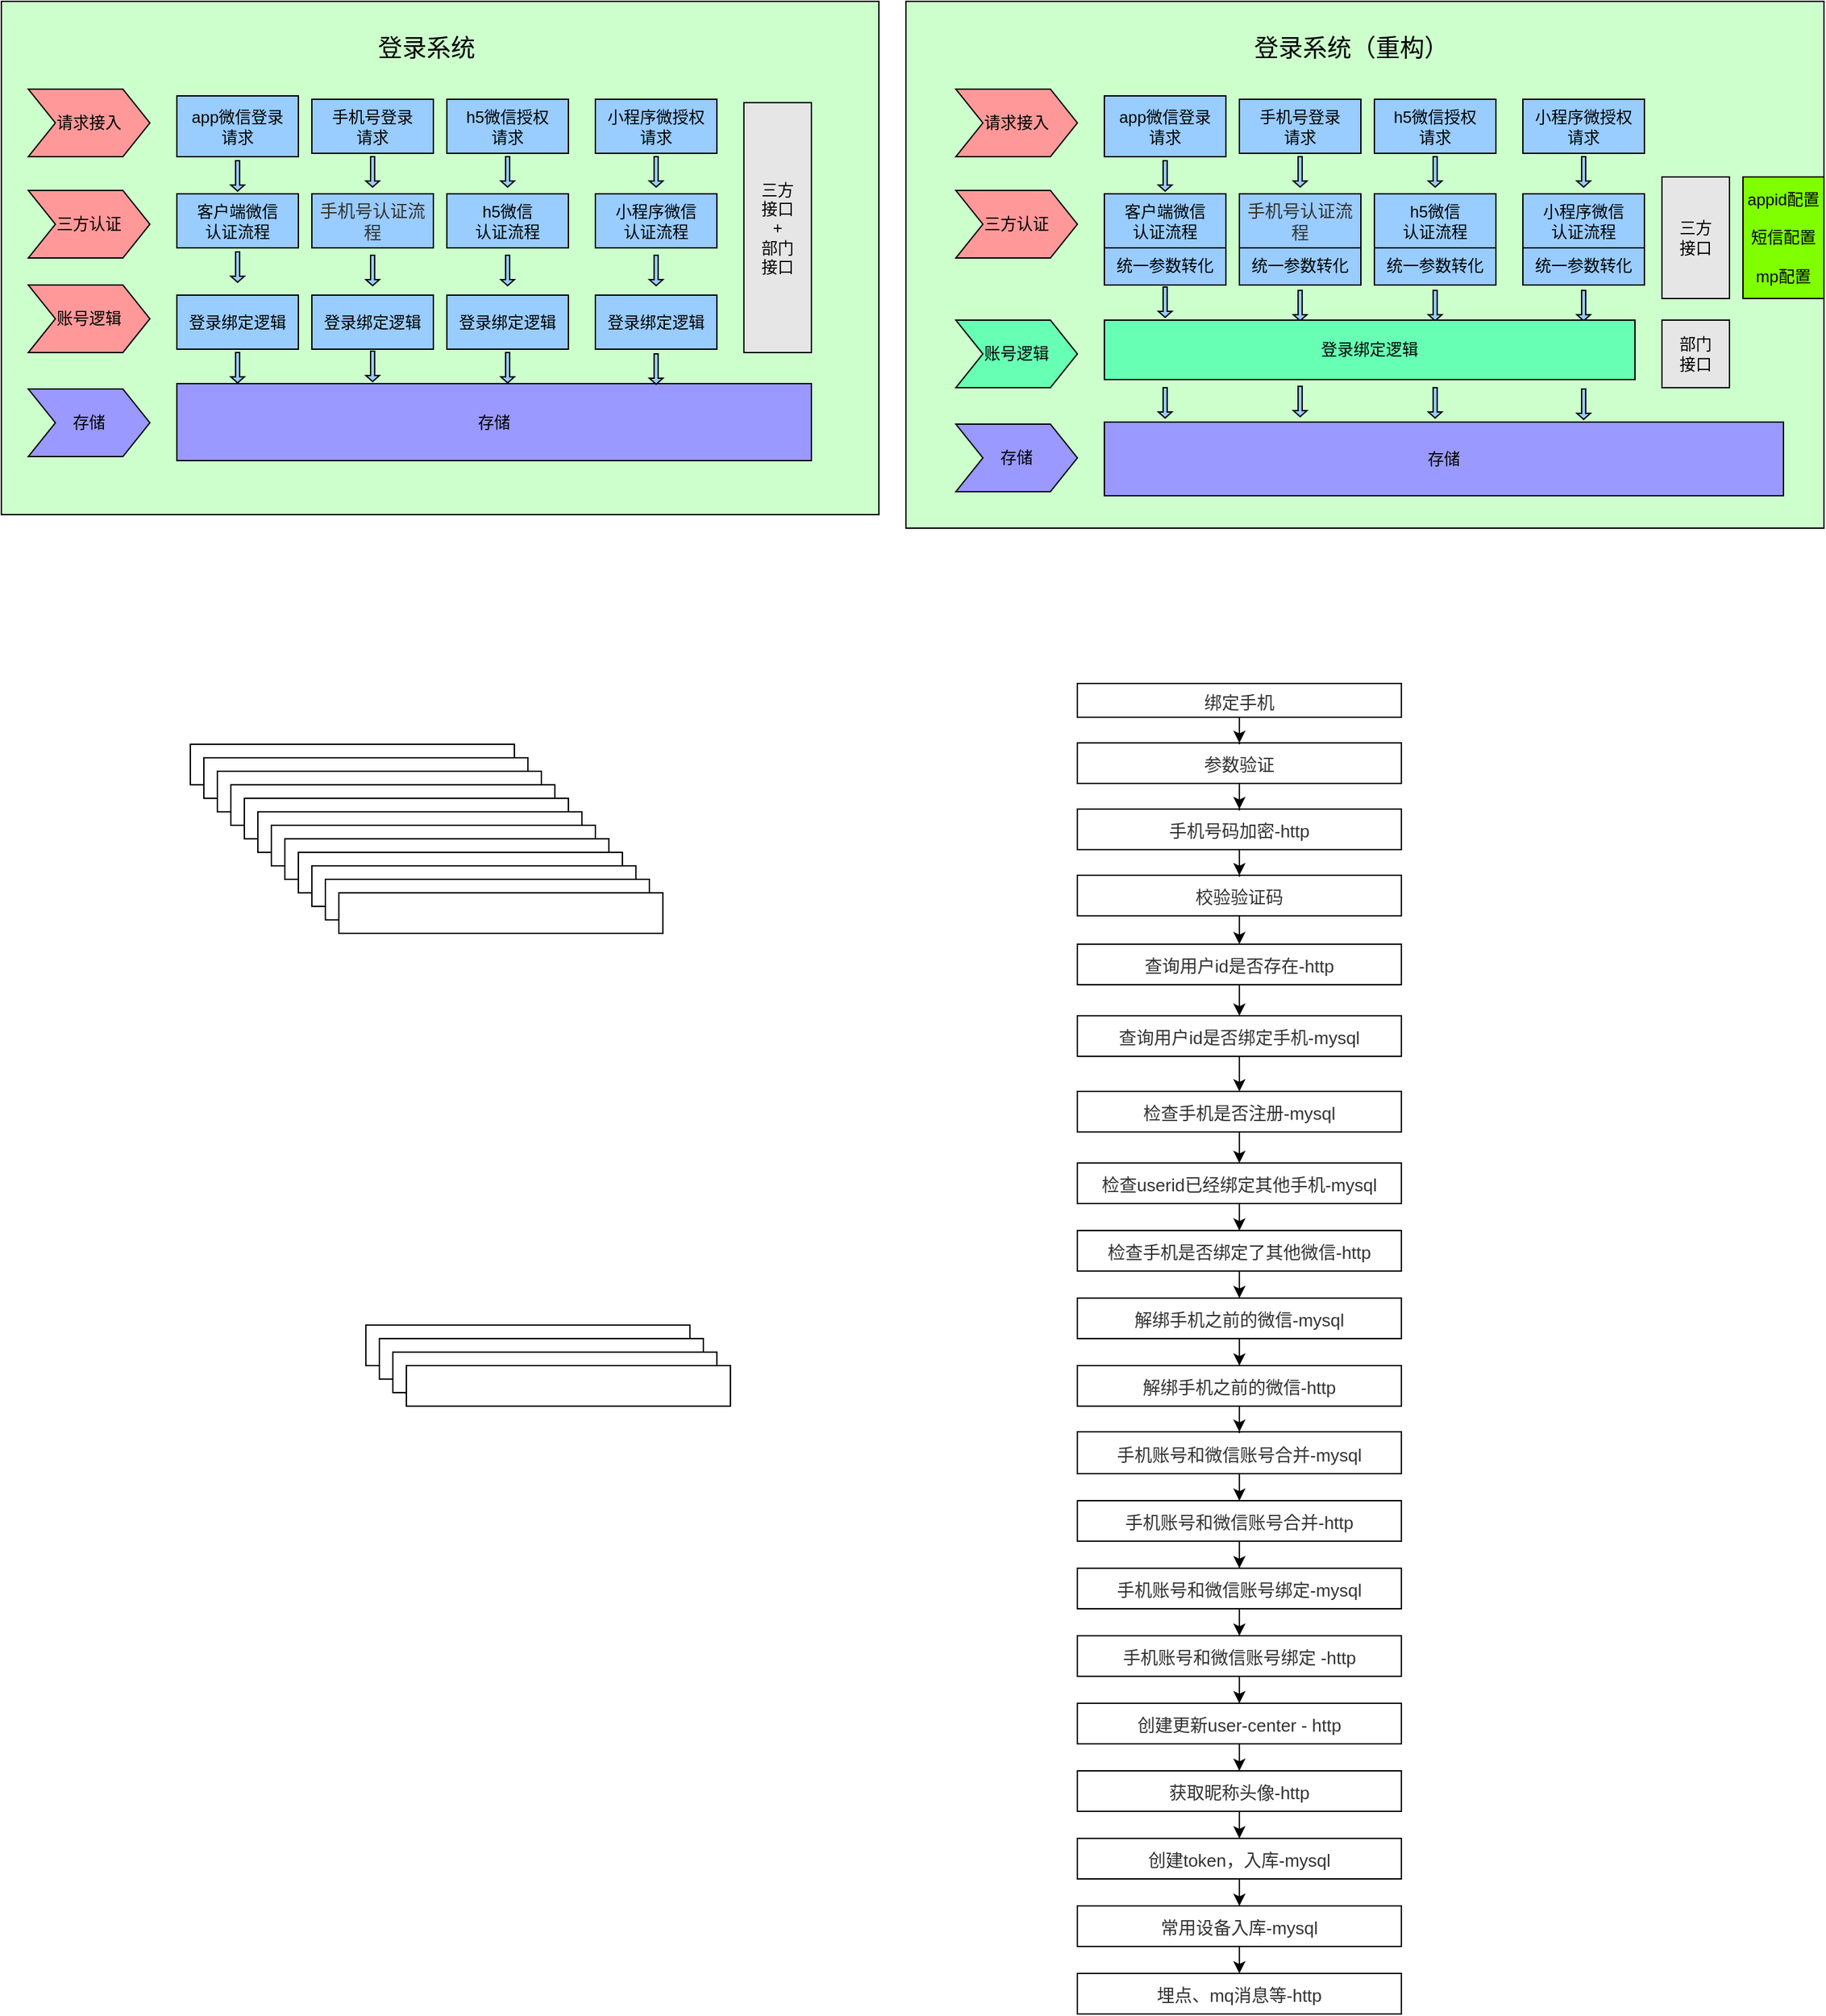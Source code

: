 <mxfile version="15.7.3" type="github">
  <diagram id="kJFJ0D_12UuaY3lmtUbJ" name="第 1 页">
    <mxGraphModel dx="1207" dy="605" grid="1" gridSize="10" guides="1" tooltips="1" connect="1" arrows="1" fold="1" page="1" pageScale="1" pageWidth="827" pageHeight="1169" math="0" shadow="0">
      <root>
        <mxCell id="0" />
        <mxCell id="1" parent="0" />
        <mxCell id="mRexfQhfjzAPBLykWlBQ-13" value="" style="whiteSpace=wrap;html=1;fillColor=#CCFFFF;" vertex="1" parent="1">
          <mxGeometry x="310" y="140" width="90" height="200" as="geometry" />
        </mxCell>
        <mxCell id="mRexfQhfjzAPBLykWlBQ-3" value="" style="rounded=0;whiteSpace=wrap;html=1;fillColor=#CCFFCC;" vertex="1" parent="1">
          <mxGeometry x="180" y="80" width="650" height="380" as="geometry" />
        </mxCell>
        <mxCell id="mRexfQhfjzAPBLykWlBQ-4" value="请求接入" style="shape=step;perimeter=stepPerimeter;whiteSpace=wrap;html=1;fixedSize=1;fillColor=#FF9999;" vertex="1" parent="1">
          <mxGeometry x="200" y="145" width="90" height="50" as="geometry" />
        </mxCell>
        <mxCell id="mRexfQhfjzAPBLykWlBQ-5" value="三方认证" style="shape=step;perimeter=stepPerimeter;whiteSpace=wrap;html=1;fixedSize=1;fillColor=#FF9999;" vertex="1" parent="1">
          <mxGeometry x="200" y="220" width="90" height="50" as="geometry" />
        </mxCell>
        <mxCell id="mRexfQhfjzAPBLykWlBQ-6" value="账号逻辑" style="shape=step;perimeter=stepPerimeter;whiteSpace=wrap;html=1;fixedSize=1;fillColor=#FF9999;" vertex="1" parent="1">
          <mxGeometry x="200" y="290" width="90" height="50" as="geometry" />
        </mxCell>
        <mxCell id="mRexfQhfjzAPBLykWlBQ-7" value="存储" style="shape=step;perimeter=stepPerimeter;whiteSpace=wrap;html=1;fixedSize=1;fillColor=#9999FF;" vertex="1" parent="1">
          <mxGeometry x="200" y="367" width="90" height="50" as="geometry" />
        </mxCell>
        <mxCell id="mRexfQhfjzAPBLykWlBQ-9" value="app微信登录&lt;br&gt;请求" style="whiteSpace=wrap;html=1;fillColor=#99CCFF;" vertex="1" parent="1">
          <mxGeometry x="310" y="150" width="90" height="45" as="geometry" />
        </mxCell>
        <mxCell id="mRexfQhfjzAPBLykWlBQ-10" value="&lt;div class=&quot;mind-clipboard&quot;&gt;手机号登录&lt;div&gt;请求&lt;/div&gt;&lt;/div&gt;" style="whiteSpace=wrap;html=1;fillColor=#99CCFF;" vertex="1" parent="1">
          <mxGeometry x="410" y="152.5" width="90" height="40" as="geometry" />
        </mxCell>
        <mxCell id="mRexfQhfjzAPBLykWlBQ-11" value="&lt;div class=&quot;mind-clipboard&quot;&gt;h5微信&lt;span style=&quot;font-size: inherit&quot;&gt;授权&lt;/span&gt;&lt;div&gt;请求&lt;/div&gt;&lt;/div&gt;" style="whiteSpace=wrap;html=1;fillColor=#99CCFF;" vertex="1" parent="1">
          <mxGeometry x="510" y="152.5" width="90" height="40" as="geometry" />
        </mxCell>
        <mxCell id="mRexfQhfjzAPBLykWlBQ-12" value="&lt;div class=&quot;mind-clipboard&quot;&gt;小程序微&lt;span style=&quot;font-size: inherit&quot;&gt;授权&lt;/span&gt;&lt;div&gt;请求&lt;/div&gt;&lt;/div&gt;" style="whiteSpace=wrap;html=1;fillColor=#99CCFF;" vertex="1" parent="1">
          <mxGeometry x="620" y="152.5" width="90" height="40" as="geometry" />
        </mxCell>
        <mxCell id="mRexfQhfjzAPBLykWlBQ-14" value="&lt;div class=&quot;mind-clipboard&quot;&gt;&lt;div&gt;客户端&lt;span&gt;微信&lt;/span&gt;&lt;/div&gt;&lt;div&gt;认证流程&lt;/div&gt;&lt;/div&gt;" style="whiteSpace=wrap;html=1;fillColor=#99CCFF;" vertex="1" parent="1">
          <mxGeometry x="310" y="222.5" width="90" height="40" as="geometry" />
        </mxCell>
        <mxCell id="mRexfQhfjzAPBLykWlBQ-15" value="&lt;div class=&quot;mind-clipboard&quot;&gt;&lt;span style=&quot;color: rgb(50 , 50 , 50) ; font-size: 13px ; background-color: rgba(255 , 255 , 255 , 0.008)&quot;&gt;手机号认证流程&lt;/span&gt;&lt;br&gt;&lt;/div&gt;" style="whiteSpace=wrap;html=1;fillColor=#99CCFF;" vertex="1" parent="1">
          <mxGeometry x="410" y="222.5" width="90" height="40" as="geometry" />
        </mxCell>
        <mxCell id="mRexfQhfjzAPBLykWlBQ-16" value="&lt;div class=&quot;mind-clipboard&quot;&gt;&lt;div class=&quot;mind-clipboard&quot;&gt;&lt;div&gt;h5微信&lt;/div&gt;&lt;div&gt;认证流程&lt;/div&gt;&lt;/div&gt;&lt;/div&gt;" style="whiteSpace=wrap;html=1;fillColor=#99CCFF;" vertex="1" parent="1">
          <mxGeometry x="510" y="222.5" width="90" height="40" as="geometry" />
        </mxCell>
        <mxCell id="mRexfQhfjzAPBLykWlBQ-17" value="&lt;div class=&quot;mind-clipboard&quot;&gt;&lt;div class=&quot;mind-clipboard&quot;&gt;&lt;div&gt;小程序&lt;span&gt;微信&lt;/span&gt;&lt;/div&gt;&lt;div&gt;认证流程&lt;/div&gt;&lt;/div&gt;&lt;/div&gt;" style="whiteSpace=wrap;html=1;fillColor=#99CCFF;" vertex="1" parent="1">
          <mxGeometry x="620" y="222.5" width="90" height="40" as="geometry" />
        </mxCell>
        <mxCell id="mRexfQhfjzAPBLykWlBQ-19" value="登录绑定逻辑" style="whiteSpace=wrap;html=1;fillColor=#99CCFF;" vertex="1" parent="1">
          <mxGeometry x="310" y="297.5" width="90" height="40" as="geometry" />
        </mxCell>
        <mxCell id="mRexfQhfjzAPBLykWlBQ-20" value="&lt;div class=&quot;mind-clipboard&quot;&gt;登录绑定逻辑&lt;br&gt;&lt;/div&gt;" style="whiteSpace=wrap;html=1;fillColor=#99CCFF;" vertex="1" parent="1">
          <mxGeometry x="410" y="297.5" width="90" height="40" as="geometry" />
        </mxCell>
        <mxCell id="mRexfQhfjzAPBLykWlBQ-21" value="&lt;div class=&quot;mind-clipboard&quot;&gt;&lt;div&gt;登录绑定逻辑&lt;br&gt;&lt;/div&gt;&lt;/div&gt;" style="whiteSpace=wrap;html=1;fillColor=#99CCFF;" vertex="1" parent="1">
          <mxGeometry x="510" y="297.5" width="90" height="40" as="geometry" />
        </mxCell>
        <mxCell id="mRexfQhfjzAPBLykWlBQ-22" value="登录绑定逻辑" style="whiteSpace=wrap;html=1;fillColor=#99CCFF;" vertex="1" parent="1">
          <mxGeometry x="620" y="297.5" width="90" height="40" as="geometry" />
        </mxCell>
        <mxCell id="mRexfQhfjzAPBLykWlBQ-24" value="存储" style="whiteSpace=wrap;html=1;fillColor=#9999FF;" vertex="1" parent="1">
          <mxGeometry x="310" y="363" width="470" height="57" as="geometry" />
        </mxCell>
        <mxCell id="mRexfQhfjzAPBLykWlBQ-54" value="" style="shape=singleArrow;direction=south;whiteSpace=wrap;html=1;fillColor=#99CCFF;" vertex="1" parent="1">
          <mxGeometry x="350" y="198" width="10" height="22.5" as="geometry" />
        </mxCell>
        <mxCell id="mRexfQhfjzAPBLykWlBQ-56" value="" style="shape=singleArrow;direction=south;whiteSpace=wrap;html=1;fillColor=#99CCFF;" vertex="1" parent="1">
          <mxGeometry x="350" y="265.5" width="10" height="22.5" as="geometry" />
        </mxCell>
        <mxCell id="mRexfQhfjzAPBLykWlBQ-57" value="" style="shape=singleArrow;direction=south;whiteSpace=wrap;html=1;fillColor=#99CCFF;" vertex="1" parent="1">
          <mxGeometry x="350" y="340" width="10" height="22.5" as="geometry" />
        </mxCell>
        <mxCell id="mRexfQhfjzAPBLykWlBQ-58" value="" style="shape=singleArrow;direction=south;whiteSpace=wrap;html=1;fillColor=#99CCFF;" vertex="1" parent="1">
          <mxGeometry x="450" y="195" width="10" height="22.5" as="geometry" />
        </mxCell>
        <mxCell id="mRexfQhfjzAPBLykWlBQ-59" value="" style="shape=singleArrow;direction=south;whiteSpace=wrap;html=1;fillColor=#99CCFF;" vertex="1" parent="1">
          <mxGeometry x="550" y="195" width="10" height="22.5" as="geometry" />
        </mxCell>
        <mxCell id="mRexfQhfjzAPBLykWlBQ-60" value="" style="shape=singleArrow;direction=south;whiteSpace=wrap;html=1;fillColor=#99CCFF;" vertex="1" parent="1">
          <mxGeometry x="660" y="195" width="10" height="22.5" as="geometry" />
        </mxCell>
        <mxCell id="mRexfQhfjzAPBLykWlBQ-61" value="" style="shape=singleArrow;direction=south;whiteSpace=wrap;html=1;fillColor=#99CCFF;" vertex="1" parent="1">
          <mxGeometry x="660" y="268" width="10" height="22.5" as="geometry" />
        </mxCell>
        <mxCell id="mRexfQhfjzAPBLykWlBQ-62" value="" style="shape=singleArrow;direction=south;whiteSpace=wrap;html=1;fillColor=#99CCFF;" vertex="1" parent="1">
          <mxGeometry x="450" y="268" width="10" height="22.5" as="geometry" />
        </mxCell>
        <mxCell id="mRexfQhfjzAPBLykWlBQ-63" value="" style="shape=singleArrow;direction=south;whiteSpace=wrap;html=1;fillColor=#99CCFF;" vertex="1" parent="1">
          <mxGeometry x="450" y="339" width="10" height="22.5" as="geometry" />
        </mxCell>
        <mxCell id="mRexfQhfjzAPBLykWlBQ-64" value="" style="shape=singleArrow;direction=south;whiteSpace=wrap;html=1;fillColor=#99CCFF;" vertex="1" parent="1">
          <mxGeometry x="550" y="268" width="10" height="22.5" as="geometry" />
        </mxCell>
        <mxCell id="mRexfQhfjzAPBLykWlBQ-71" value="" style="shape=singleArrow;direction=south;whiteSpace=wrap;html=1;fillColor=#99CCFF;" vertex="1" parent="1">
          <mxGeometry x="550" y="340" width="10" height="22.5" as="geometry" />
        </mxCell>
        <mxCell id="mRexfQhfjzAPBLykWlBQ-72" value="" style="shape=singleArrow;direction=south;whiteSpace=wrap;html=1;fillColor=#99CCFF;" vertex="1" parent="1">
          <mxGeometry x="660" y="341" width="10" height="22.5" as="geometry" />
        </mxCell>
        <mxCell id="mRexfQhfjzAPBLykWlBQ-73" value="&lt;div class=&quot;mind-clipboard&quot;&gt;三方&lt;br&gt;接口&lt;/div&gt;&lt;div class=&quot;mind-clipboard&quot;&gt;+&lt;/div&gt;&lt;div class=&quot;mind-clipboard&quot;&gt;部门&lt;/div&gt;&lt;div class=&quot;mind-clipboard&quot;&gt;接口&lt;/div&gt;" style="whiteSpace=wrap;html=1;fillColor=#E6E6E6;" vertex="1" parent="1">
          <mxGeometry x="730" y="155" width="50" height="185" as="geometry" />
        </mxCell>
        <mxCell id="mRexfQhfjzAPBLykWlBQ-109" value="&lt;font style=&quot;font-size: 18px&quot;&gt;登录系统&lt;/font&gt;" style="text;html=1;strokeColor=none;fillColor=none;align=center;verticalAlign=middle;whiteSpace=wrap;rounded=0;" vertex="1" parent="1">
          <mxGeometry x="440" y="100" width="110" height="30" as="geometry" />
        </mxCell>
        <mxCell id="mRexfQhfjzAPBLykWlBQ-111" value="" style="rounded=0;whiteSpace=wrap;html=1;fillColor=#CCFFCC;" vertex="1" parent="1">
          <mxGeometry x="850" y="80" width="680" height="390" as="geometry" />
        </mxCell>
        <mxCell id="mRexfQhfjzAPBLykWlBQ-112" value="请求接入" style="shape=step;perimeter=stepPerimeter;whiteSpace=wrap;html=1;fixedSize=1;fillColor=#FF9999;" vertex="1" parent="1">
          <mxGeometry x="887" y="145" width="90" height="50" as="geometry" />
        </mxCell>
        <mxCell id="mRexfQhfjzAPBLykWlBQ-113" value="三方认证" style="shape=step;perimeter=stepPerimeter;whiteSpace=wrap;html=1;fixedSize=1;fillColor=#FF9999;" vertex="1" parent="1">
          <mxGeometry x="887" y="220" width="90" height="50" as="geometry" />
        </mxCell>
        <mxCell id="mRexfQhfjzAPBLykWlBQ-114" value="账号逻辑" style="shape=step;perimeter=stepPerimeter;whiteSpace=wrap;html=1;fixedSize=1;fillColor=#66FFB3;" vertex="1" parent="1">
          <mxGeometry x="887" y="316" width="90" height="50" as="geometry" />
        </mxCell>
        <mxCell id="mRexfQhfjzAPBLykWlBQ-115" value="存储" style="shape=step;perimeter=stepPerimeter;whiteSpace=wrap;html=1;fixedSize=1;fillColor=#9999FF;" vertex="1" parent="1">
          <mxGeometry x="887" y="393" width="90" height="50" as="geometry" />
        </mxCell>
        <mxCell id="mRexfQhfjzAPBLykWlBQ-116" value="app微信登录&lt;br&gt;请求" style="whiteSpace=wrap;html=1;fillColor=#99CCFF;" vertex="1" parent="1">
          <mxGeometry x="997" y="150" width="90" height="45" as="geometry" />
        </mxCell>
        <mxCell id="mRexfQhfjzAPBLykWlBQ-117" value="&lt;div class=&quot;mind-clipboard&quot;&gt;手机号登录&lt;div&gt;请求&lt;/div&gt;&lt;/div&gt;" style="whiteSpace=wrap;html=1;fillColor=#99CCFF;" vertex="1" parent="1">
          <mxGeometry x="1097" y="152.5" width="90" height="40" as="geometry" />
        </mxCell>
        <mxCell id="mRexfQhfjzAPBLykWlBQ-118" value="&lt;div class=&quot;mind-clipboard&quot;&gt;h5微信&lt;span style=&quot;font-size: inherit&quot;&gt;授权&lt;/span&gt;&lt;div&gt;请求&lt;/div&gt;&lt;/div&gt;" style="whiteSpace=wrap;html=1;fillColor=#99CCFF;" vertex="1" parent="1">
          <mxGeometry x="1197" y="152.5" width="90" height="40" as="geometry" />
        </mxCell>
        <mxCell id="mRexfQhfjzAPBLykWlBQ-119" value="&lt;div class=&quot;mind-clipboard&quot;&gt;小程序微&lt;span style=&quot;font-size: inherit&quot;&gt;授权&lt;/span&gt;&lt;div&gt;请求&lt;/div&gt;&lt;/div&gt;" style="whiteSpace=wrap;html=1;fillColor=#99CCFF;" vertex="1" parent="1">
          <mxGeometry x="1307" y="152.5" width="90" height="40" as="geometry" />
        </mxCell>
        <mxCell id="mRexfQhfjzAPBLykWlBQ-120" value="&lt;div class=&quot;mind-clipboard&quot;&gt;&lt;div&gt;客户端&lt;span&gt;微信&lt;/span&gt;&lt;/div&gt;&lt;div&gt;认证流程&lt;/div&gt;&lt;/div&gt;" style="whiteSpace=wrap;html=1;fillColor=#99CCFF;" vertex="1" parent="1">
          <mxGeometry x="997" y="222.5" width="90" height="40" as="geometry" />
        </mxCell>
        <mxCell id="mRexfQhfjzAPBLykWlBQ-121" value="&lt;div class=&quot;mind-clipboard&quot;&gt;&lt;span style=&quot;color: rgb(50 , 50 , 50) ; font-size: 13px ; background-color: rgba(255 , 255 , 255 , 0.008)&quot;&gt;手机号认证流程&lt;/span&gt;&lt;br&gt;&lt;/div&gt;" style="whiteSpace=wrap;html=1;fillColor=#99CCFF;" vertex="1" parent="1">
          <mxGeometry x="1097" y="222.5" width="90" height="40" as="geometry" />
        </mxCell>
        <mxCell id="mRexfQhfjzAPBLykWlBQ-122" value="&lt;div class=&quot;mind-clipboard&quot;&gt;&lt;div class=&quot;mind-clipboard&quot;&gt;&lt;div&gt;h5微信&lt;/div&gt;&lt;div&gt;认证流程&lt;/div&gt;&lt;/div&gt;&lt;/div&gt;" style="whiteSpace=wrap;html=1;fillColor=#99CCFF;" vertex="1" parent="1">
          <mxGeometry x="1197" y="222.5" width="90" height="40" as="geometry" />
        </mxCell>
        <mxCell id="mRexfQhfjzAPBLykWlBQ-123" value="&lt;div class=&quot;mind-clipboard&quot;&gt;&lt;div class=&quot;mind-clipboard&quot;&gt;&lt;div&gt;小程序&lt;span&gt;微信&lt;/span&gt;&lt;/div&gt;&lt;div&gt;认证流程&lt;/div&gt;&lt;/div&gt;&lt;/div&gt;" style="whiteSpace=wrap;html=1;fillColor=#99CCFF;" vertex="1" parent="1">
          <mxGeometry x="1307" y="222.5" width="90" height="40" as="geometry" />
        </mxCell>
        <mxCell id="mRexfQhfjzAPBLykWlBQ-129" value="存储" style="whiteSpace=wrap;html=1;fillColor=#9999FF;" vertex="1" parent="1">
          <mxGeometry x="997" y="391.5" width="503" height="54.5" as="geometry" />
        </mxCell>
        <mxCell id="mRexfQhfjzAPBLykWlBQ-130" value="" style="shape=singleArrow;direction=south;whiteSpace=wrap;html=1;fillColor=#99CCFF;" vertex="1" parent="1">
          <mxGeometry x="1037" y="198" width="10" height="22.5" as="geometry" />
        </mxCell>
        <mxCell id="mRexfQhfjzAPBLykWlBQ-131" value="" style="shape=singleArrow;direction=south;whiteSpace=wrap;html=1;fillColor=#99CCFF;" vertex="1" parent="1">
          <mxGeometry x="1037" y="291.5" width="10" height="22.5" as="geometry" />
        </mxCell>
        <mxCell id="mRexfQhfjzAPBLykWlBQ-132" value="" style="shape=singleArrow;direction=south;whiteSpace=wrap;html=1;fillColor=#99CCFF;" vertex="1" parent="1">
          <mxGeometry x="1037" y="366" width="10" height="22.5" as="geometry" />
        </mxCell>
        <mxCell id="mRexfQhfjzAPBLykWlBQ-133" value="" style="shape=singleArrow;direction=south;whiteSpace=wrap;html=1;fillColor=#99CCFF;" vertex="1" parent="1">
          <mxGeometry x="1137" y="195" width="10" height="22.5" as="geometry" />
        </mxCell>
        <mxCell id="mRexfQhfjzAPBLykWlBQ-134" value="" style="shape=singleArrow;direction=south;whiteSpace=wrap;html=1;fillColor=#99CCFF;" vertex="1" parent="1">
          <mxGeometry x="1237" y="195" width="10" height="22.5" as="geometry" />
        </mxCell>
        <mxCell id="mRexfQhfjzAPBLykWlBQ-135" value="" style="shape=singleArrow;direction=south;whiteSpace=wrap;html=1;fillColor=#99CCFF;" vertex="1" parent="1">
          <mxGeometry x="1347" y="195" width="10" height="22.5" as="geometry" />
        </mxCell>
        <mxCell id="mRexfQhfjzAPBLykWlBQ-136" value="" style="shape=singleArrow;direction=south;whiteSpace=wrap;html=1;fillColor=#99CCFF;" vertex="1" parent="1">
          <mxGeometry x="1347" y="294" width="10" height="22.5" as="geometry" />
        </mxCell>
        <mxCell id="mRexfQhfjzAPBLykWlBQ-137" value="" style="shape=singleArrow;direction=south;whiteSpace=wrap;html=1;fillColor=#99CCFF;" vertex="1" parent="1">
          <mxGeometry x="1137" y="294" width="10" height="22.5" as="geometry" />
        </mxCell>
        <mxCell id="mRexfQhfjzAPBLykWlBQ-138" value="" style="shape=singleArrow;direction=south;whiteSpace=wrap;html=1;fillColor=#99CCFF;" vertex="1" parent="1">
          <mxGeometry x="1137" y="365" width="10" height="22.5" as="geometry" />
        </mxCell>
        <mxCell id="mRexfQhfjzAPBLykWlBQ-139" value="" style="shape=singleArrow;direction=south;whiteSpace=wrap;html=1;fillColor=#99CCFF;" vertex="1" parent="1">
          <mxGeometry x="1237" y="294" width="10" height="22.5" as="geometry" />
        </mxCell>
        <mxCell id="mRexfQhfjzAPBLykWlBQ-140" value="" style="shape=singleArrow;direction=south;whiteSpace=wrap;html=1;fillColor=#99CCFF;" vertex="1" parent="1">
          <mxGeometry x="1237" y="366" width="10" height="22.5" as="geometry" />
        </mxCell>
        <mxCell id="mRexfQhfjzAPBLykWlBQ-141" value="" style="shape=singleArrow;direction=south;whiteSpace=wrap;html=1;fillColor=#99CCFF;" vertex="1" parent="1">
          <mxGeometry x="1347" y="367" width="10" height="22.5" as="geometry" />
        </mxCell>
        <mxCell id="mRexfQhfjzAPBLykWlBQ-142" value="&lt;div class=&quot;mind-clipboard&quot;&gt;&lt;span&gt;部门&lt;/span&gt;&lt;br&gt;&lt;/div&gt;&lt;div class=&quot;mind-clipboard&quot;&gt;接口&lt;/div&gt;" style="whiteSpace=wrap;html=1;fillColor=#E6E6E6;" vertex="1" parent="1">
          <mxGeometry x="1410" y="316" width="50" height="50" as="geometry" />
        </mxCell>
        <mxCell id="mRexfQhfjzAPBLykWlBQ-143" value="&lt;font style=&quot;font-size: 18px&quot;&gt;登录系统（重构）&lt;/font&gt;" style="text;html=1;strokeColor=none;fillColor=none;align=center;verticalAlign=middle;whiteSpace=wrap;rounded=0;" vertex="1" parent="1">
          <mxGeometry x="1100" y="100" width="160" height="30" as="geometry" />
        </mxCell>
        <mxCell id="mRexfQhfjzAPBLykWlBQ-144" value="&lt;div class=&quot;mind-clipboard&quot;&gt;三方&lt;br&gt;&lt;/div&gt;&lt;div class=&quot;mind-clipboard&quot;&gt;接口&lt;/div&gt;" style="whiteSpace=wrap;html=1;fillColor=#E6E6E6;" vertex="1" parent="1">
          <mxGeometry x="1410" y="210" width="50" height="90" as="geometry" />
        </mxCell>
        <mxCell id="mRexfQhfjzAPBLykWlBQ-146" value="登录绑定逻辑" style="whiteSpace=wrap;html=1;fontSize=12;fillColor=#66FFB3;" vertex="1" parent="1">
          <mxGeometry x="997" y="316" width="393" height="44" as="geometry" />
        </mxCell>
        <mxCell id="mRexfQhfjzAPBLykWlBQ-149" value="&lt;div class=&quot;mind-clipboard&quot;&gt;&lt;div&gt;统一参数转化&lt;/div&gt;&lt;/div&gt;" style="whiteSpace=wrap;html=1;fillColor=#99CCFF;" vertex="1" parent="1">
          <mxGeometry x="997" y="262.5" width="90" height="27.5" as="geometry" />
        </mxCell>
        <mxCell id="mRexfQhfjzAPBLykWlBQ-150" value="&lt;div class=&quot;mind-clipboard&quot;&gt;&lt;div&gt;统一参数转化&lt;/div&gt;&lt;/div&gt;" style="whiteSpace=wrap;html=1;fillColor=#99CCFF;" vertex="1" parent="1">
          <mxGeometry x="1097" y="262.5" width="90" height="27.5" as="geometry" />
        </mxCell>
        <mxCell id="mRexfQhfjzAPBLykWlBQ-151" value="&lt;div class=&quot;mind-clipboard&quot;&gt;&lt;div&gt;统一参数转化&lt;/div&gt;&lt;/div&gt;" style="whiteSpace=wrap;html=1;fillColor=#99CCFF;" vertex="1" parent="1">
          <mxGeometry x="1197" y="262.5" width="90" height="27.5" as="geometry" />
        </mxCell>
        <mxCell id="mRexfQhfjzAPBLykWlBQ-152" value="&lt;div class=&quot;mind-clipboard&quot;&gt;&lt;div&gt;统一参数转化&lt;/div&gt;&lt;/div&gt;" style="whiteSpace=wrap;html=1;fillColor=#99CCFF;" vertex="1" parent="1">
          <mxGeometry x="1307" y="262.5" width="90" height="27.5" as="geometry" />
        </mxCell>
        <mxCell id="mRexfQhfjzAPBLykWlBQ-155" value="&lt;div class=&quot;mind-clipboard&quot;&gt;appid配置&lt;/div&gt;&lt;div class=&quot;mind-clipboard&quot;&gt;&lt;br&gt;&lt;/div&gt;&lt;div class=&quot;mind-clipboard&quot;&gt;短信配置&lt;/div&gt;&lt;div class=&quot;mind-clipboard&quot;&gt;&lt;br&gt;&lt;/div&gt;&lt;div class=&quot;mind-clipboard&quot;&gt;mp配置&lt;/div&gt;" style="whiteSpace=wrap;html=1;fillColor=#80FF00;" vertex="1" parent="1">
          <mxGeometry x="1470" y="210" width="60" height="90" as="geometry" />
        </mxCell>
        <mxCell id="mRexfQhfjzAPBLykWlBQ-156" value="" style="rounded=0;whiteSpace=wrap;html=1;fontSize=18;fillColor=#FFFFFF;" vertex="1" parent="1">
          <mxGeometry x="320" y="630" width="240" height="30" as="geometry" />
        </mxCell>
        <mxCell id="mRexfQhfjzAPBLykWlBQ-158" value="" style="rounded=0;whiteSpace=wrap;html=1;fontSize=18;fillColor=#FFFFFF;" vertex="1" parent="1">
          <mxGeometry x="330" y="640" width="240" height="30" as="geometry" />
        </mxCell>
        <mxCell id="mRexfQhfjzAPBLykWlBQ-159" value="" style="rounded=0;whiteSpace=wrap;html=1;fontSize=18;fillColor=#FFFFFF;" vertex="1" parent="1">
          <mxGeometry x="340" y="650" width="240" height="30" as="geometry" />
        </mxCell>
        <mxCell id="mRexfQhfjzAPBLykWlBQ-160" value="" style="rounded=0;whiteSpace=wrap;html=1;fontSize=18;fillColor=#FFFFFF;" vertex="1" parent="1">
          <mxGeometry x="350" y="660" width="240" height="30" as="geometry" />
        </mxCell>
        <mxCell id="mRexfQhfjzAPBLykWlBQ-161" value="" style="rounded=0;whiteSpace=wrap;html=1;fontSize=18;fillColor=#FFFFFF;" vertex="1" parent="1">
          <mxGeometry x="360" y="670" width="240" height="30" as="geometry" />
        </mxCell>
        <mxCell id="mRexfQhfjzAPBLykWlBQ-162" value="" style="rounded=0;whiteSpace=wrap;html=1;fontSize=18;fillColor=#FFFFFF;" vertex="1" parent="1">
          <mxGeometry x="370" y="680" width="240" height="30" as="geometry" />
        </mxCell>
        <mxCell id="mRexfQhfjzAPBLykWlBQ-163" value="" style="rounded=0;whiteSpace=wrap;html=1;fontSize=18;fillColor=#FFFFFF;" vertex="1" parent="1">
          <mxGeometry x="380" y="690" width="240" height="30" as="geometry" />
        </mxCell>
        <mxCell id="mRexfQhfjzAPBLykWlBQ-164" value="" style="rounded=0;whiteSpace=wrap;html=1;fontSize=18;fillColor=#FFFFFF;" vertex="1" parent="1">
          <mxGeometry x="390" y="700" width="240" height="30" as="geometry" />
        </mxCell>
        <mxCell id="mRexfQhfjzAPBLykWlBQ-165" value="" style="rounded=0;whiteSpace=wrap;html=1;fontSize=18;fillColor=#FFFFFF;" vertex="1" parent="1">
          <mxGeometry x="400" y="710" width="240" height="30" as="geometry" />
        </mxCell>
        <mxCell id="mRexfQhfjzAPBLykWlBQ-166" value="" style="rounded=0;whiteSpace=wrap;html=1;fontSize=18;fillColor=#FFFFFF;" vertex="1" parent="1">
          <mxGeometry x="410" y="720" width="240" height="30" as="geometry" />
        </mxCell>
        <mxCell id="mRexfQhfjzAPBLykWlBQ-167" value="" style="rounded=0;whiteSpace=wrap;html=1;fontSize=18;fillColor=#FFFFFF;" vertex="1" parent="1">
          <mxGeometry x="420" y="730" width="240" height="30" as="geometry" />
        </mxCell>
        <mxCell id="mRexfQhfjzAPBLykWlBQ-168" value="" style="rounded=0;whiteSpace=wrap;html=1;fontSize=18;fillColor=#FFFFFF;" vertex="1" parent="1">
          <mxGeometry x="430" y="740" width="240" height="30" as="geometry" />
        </mxCell>
        <mxCell id="mRexfQhfjzAPBLykWlBQ-169" value="" style="rounded=0;whiteSpace=wrap;html=1;fontSize=18;fillColor=#FFFFFF;" vertex="1" parent="1">
          <mxGeometry x="450" y="1060" width="240" height="30" as="geometry" />
        </mxCell>
        <mxCell id="mRexfQhfjzAPBLykWlBQ-170" value="" style="rounded=0;whiteSpace=wrap;html=1;fontSize=18;fillColor=#FFFFFF;" vertex="1" parent="1">
          <mxGeometry x="460" y="1070" width="240" height="30" as="geometry" />
        </mxCell>
        <mxCell id="mRexfQhfjzAPBLykWlBQ-171" value="" style="rounded=0;whiteSpace=wrap;html=1;fontSize=18;fillColor=#FFFFFF;" vertex="1" parent="1">
          <mxGeometry x="470" y="1080" width="240" height="30" as="geometry" />
        </mxCell>
        <mxCell id="mRexfQhfjzAPBLykWlBQ-172" value="" style="rounded=0;whiteSpace=wrap;html=1;fontSize=18;fillColor=#FFFFFF;" vertex="1" parent="1">
          <mxGeometry x="480" y="1090" width="240" height="30" as="geometry" />
        </mxCell>
        <mxCell id="mRexfQhfjzAPBLykWlBQ-174" value="&lt;span style=&quot;color: rgb(50 , 50 , 50) ; font-size: 13px ; background-color: rgba(255 , 255 , 255 , 0.008)&quot;&gt;埋点、mq消息等-http&lt;/span&gt;" style="rounded=0;whiteSpace=wrap;html=1;fontSize=18;fillColor=#FFFFFF;" vertex="1" parent="1">
          <mxGeometry x="977" y="1540" width="240" height="30" as="geometry" />
        </mxCell>
        <mxCell id="mRexfQhfjzAPBLykWlBQ-209" value="" style="edgeStyle=orthogonalEdgeStyle;rounded=0;orthogonalLoop=1;jettySize=auto;html=1;fontSize=18;" edge="1" parent="1" source="mRexfQhfjzAPBLykWlBQ-175">
          <mxGeometry relative="1" as="geometry">
            <mxPoint x="1097" y="1540" as="targetPoint" />
          </mxGeometry>
        </mxCell>
        <mxCell id="mRexfQhfjzAPBLykWlBQ-175" value="&lt;span style=&quot;color: rgb(50 , 50 , 50) ; font-size: 13px ; background-color: rgba(255 , 255 , 255 , 0.008)&quot;&gt;常用设备入库-mysql&lt;/span&gt;" style="rounded=0;whiteSpace=wrap;html=1;fontSize=18;fillColor=#FFFFFF;" vertex="1" parent="1">
          <mxGeometry x="977" y="1490" width="240" height="30" as="geometry" />
        </mxCell>
        <mxCell id="mRexfQhfjzAPBLykWlBQ-208" value="" style="edgeStyle=orthogonalEdgeStyle;rounded=0;orthogonalLoop=1;jettySize=auto;html=1;fontSize=18;" edge="1" parent="1" source="mRexfQhfjzAPBLykWlBQ-176" target="mRexfQhfjzAPBLykWlBQ-175">
          <mxGeometry relative="1" as="geometry" />
        </mxCell>
        <mxCell id="mRexfQhfjzAPBLykWlBQ-176" value="&lt;span style=&quot;color: rgb(50 , 50 , 50) ; font-size: 13px ; background-color: rgba(255 , 255 , 255 , 0.008)&quot;&gt;创建token，入库-mysql&lt;/span&gt;" style="rounded=0;whiteSpace=wrap;html=1;fontSize=18;fillColor=#FFFFFF;" vertex="1" parent="1">
          <mxGeometry x="977" y="1440" width="240" height="30" as="geometry" />
        </mxCell>
        <mxCell id="mRexfQhfjzAPBLykWlBQ-207" value="" style="edgeStyle=orthogonalEdgeStyle;rounded=0;orthogonalLoop=1;jettySize=auto;html=1;fontSize=18;" edge="1" parent="1" source="mRexfQhfjzAPBLykWlBQ-177" target="mRexfQhfjzAPBLykWlBQ-176">
          <mxGeometry relative="1" as="geometry" />
        </mxCell>
        <mxCell id="mRexfQhfjzAPBLykWlBQ-177" value="&lt;span style=&quot;color: rgb(50 , 50 , 50) ; font-size: 13px ; background-color: rgba(255 , 255 , 255 , 0.008)&quot;&gt;获取昵称头像-http&lt;/span&gt;" style="rounded=0;whiteSpace=wrap;html=1;fontSize=18;fillColor=#FFFFFF;" vertex="1" parent="1">
          <mxGeometry x="977" y="1390" width="240" height="30" as="geometry" />
        </mxCell>
        <mxCell id="mRexfQhfjzAPBLykWlBQ-206" value="" style="edgeStyle=orthogonalEdgeStyle;rounded=0;orthogonalLoop=1;jettySize=auto;html=1;fontSize=18;" edge="1" parent="1" source="mRexfQhfjzAPBLykWlBQ-178" target="mRexfQhfjzAPBLykWlBQ-177">
          <mxGeometry relative="1" as="geometry" />
        </mxCell>
        <mxCell id="mRexfQhfjzAPBLykWlBQ-178" value="&lt;span style=&quot;color: rgb(50 , 50 , 50) ; font-size: 13px ; background-color: rgba(255 , 255 , 255 , 0.008)&quot;&gt;创建更新user-center - http&lt;/span&gt;" style="rounded=0;whiteSpace=wrap;html=1;fontSize=18;fillColor=#FFFFFF;" vertex="1" parent="1">
          <mxGeometry x="977" y="1340" width="240" height="30" as="geometry" />
        </mxCell>
        <mxCell id="mRexfQhfjzAPBLykWlBQ-205" value="" style="edgeStyle=orthogonalEdgeStyle;rounded=0;orthogonalLoop=1;jettySize=auto;html=1;fontSize=18;" edge="1" parent="1" source="mRexfQhfjzAPBLykWlBQ-179" target="mRexfQhfjzAPBLykWlBQ-178">
          <mxGeometry relative="1" as="geometry" />
        </mxCell>
        <mxCell id="mRexfQhfjzAPBLykWlBQ-179" value="&lt;span style=&quot;color: rgb(50 , 50 , 50) ; font-size: 13px ; background-color: rgba(255 , 255 , 255 , 0.008)&quot;&gt;手机账号和微信账号绑定 -http&lt;/span&gt;" style="rounded=0;whiteSpace=wrap;html=1;fontSize=18;fillColor=#FFFFFF;" vertex="1" parent="1">
          <mxGeometry x="977" y="1290" width="240" height="30" as="geometry" />
        </mxCell>
        <mxCell id="mRexfQhfjzAPBLykWlBQ-214" value="" style="edgeStyle=orthogonalEdgeStyle;rounded=0;orthogonalLoop=1;jettySize=auto;html=1;fontSize=18;" edge="1" parent="1" source="mRexfQhfjzAPBLykWlBQ-180" target="mRexfQhfjzAPBLykWlBQ-210">
          <mxGeometry relative="1" as="geometry" />
        </mxCell>
        <mxCell id="mRexfQhfjzAPBLykWlBQ-180" value="&lt;span style=&quot;color: rgb(50 , 50 , 50) ; font-size: 13px ; background-color: rgba(255 , 255 , 255 , 0.008)&quot;&gt;手机账号和微信账号合并-mysql&lt;/span&gt;" style="rounded=0;whiteSpace=wrap;html=1;fontSize=18;fillColor=#FFFFFF;" vertex="1" parent="1">
          <mxGeometry x="977" y="1139" width="240" height="31" as="geometry" />
        </mxCell>
        <mxCell id="mRexfQhfjzAPBLykWlBQ-203" value="" style="edgeStyle=orthogonalEdgeStyle;rounded=0;orthogonalLoop=1;jettySize=auto;html=1;fontSize=18;" edge="1" parent="1" source="mRexfQhfjzAPBLykWlBQ-181" target="mRexfQhfjzAPBLykWlBQ-180">
          <mxGeometry relative="1" as="geometry" />
        </mxCell>
        <mxCell id="mRexfQhfjzAPBLykWlBQ-181" value="&lt;span style=&quot;color: rgb(50 , 50 , 50) ; font-size: 13px ; background-color: rgba(255 , 255 , 255 , 0.008)&quot;&gt;解绑手机之前的微信-http&lt;/span&gt;" style="rounded=0;whiteSpace=wrap;html=1;fontSize=18;fillColor=#FFFFFF;" vertex="1" parent="1">
          <mxGeometry x="977" y="1090" width="240" height="30" as="geometry" />
        </mxCell>
        <mxCell id="mRexfQhfjzAPBLykWlBQ-202" value="" style="edgeStyle=orthogonalEdgeStyle;rounded=0;orthogonalLoop=1;jettySize=auto;html=1;fontSize=18;" edge="1" parent="1" source="mRexfQhfjzAPBLykWlBQ-182" target="mRexfQhfjzAPBLykWlBQ-181">
          <mxGeometry relative="1" as="geometry" />
        </mxCell>
        <mxCell id="mRexfQhfjzAPBLykWlBQ-182" value="&lt;span style=&quot;color: rgb(50 , 50 , 50) ; font-size: 13px ; background-color: rgba(255 , 255 , 255 , 0.008)&quot;&gt;解绑手机之前的微信-mysql&lt;/span&gt;" style="rounded=0;whiteSpace=wrap;html=1;fontSize=18;fillColor=#FFFFFF;" vertex="1" parent="1">
          <mxGeometry x="977" y="1040" width="240" height="30" as="geometry" />
        </mxCell>
        <mxCell id="mRexfQhfjzAPBLykWlBQ-201" value="" style="edgeStyle=orthogonalEdgeStyle;rounded=0;orthogonalLoop=1;jettySize=auto;html=1;fontSize=18;" edge="1" parent="1" source="mRexfQhfjzAPBLykWlBQ-183" target="mRexfQhfjzAPBLykWlBQ-182">
          <mxGeometry relative="1" as="geometry" />
        </mxCell>
        <mxCell id="mRexfQhfjzAPBLykWlBQ-183" value="&lt;span style=&quot;color: rgb(50 , 50 , 50) ; font-size: 13px ; background-color: rgba(255 , 255 , 255 , 0.008)&quot;&gt;检查手机是否绑定了其他微信-http&lt;/span&gt;" style="rounded=0;whiteSpace=wrap;html=1;fontSize=18;fillColor=#FFFFFF;" vertex="1" parent="1">
          <mxGeometry x="977" y="990" width="240" height="30" as="geometry" />
        </mxCell>
        <mxCell id="mRexfQhfjzAPBLykWlBQ-200" value="" style="edgeStyle=orthogonalEdgeStyle;rounded=0;orthogonalLoop=1;jettySize=auto;html=1;fontSize=18;" edge="1" parent="1" source="mRexfQhfjzAPBLykWlBQ-184" target="mRexfQhfjzAPBLykWlBQ-183">
          <mxGeometry relative="1" as="geometry" />
        </mxCell>
        <mxCell id="mRexfQhfjzAPBLykWlBQ-184" value="&lt;span style=&quot;color: rgb(50 , 50 , 50) ; font-size: 13px ; background-color: rgba(255 , 255 , 255 , 0.008)&quot;&gt;检查userid已经绑定其他手机-mysql&lt;/span&gt;" style="rounded=0;whiteSpace=wrap;html=1;fontSize=18;fillColor=#FFFFFF;" vertex="1" parent="1">
          <mxGeometry x="977" y="940" width="240" height="30" as="geometry" />
        </mxCell>
        <mxCell id="mRexfQhfjzAPBLykWlBQ-199" value="" style="edgeStyle=orthogonalEdgeStyle;rounded=0;orthogonalLoop=1;jettySize=auto;html=1;fontSize=18;" edge="1" parent="1" source="mRexfQhfjzAPBLykWlBQ-185" target="mRexfQhfjzAPBLykWlBQ-184">
          <mxGeometry relative="1" as="geometry" />
        </mxCell>
        <mxCell id="mRexfQhfjzAPBLykWlBQ-185" value="&lt;span style=&quot;color: rgb(50 , 50 , 50) ; font-size: 13px ; background-color: rgba(255 , 255 , 255 , 0.008)&quot;&gt;检查手机是否注册-mysql&lt;/span&gt;" style="rounded=0;whiteSpace=wrap;html=1;fontSize=18;fillColor=#FFFFFF;" vertex="1" parent="1">
          <mxGeometry x="977" y="887" width="240" height="30" as="geometry" />
        </mxCell>
        <mxCell id="mRexfQhfjzAPBLykWlBQ-198" value="" style="edgeStyle=orthogonalEdgeStyle;rounded=0;orthogonalLoop=1;jettySize=auto;html=1;fontSize=18;" edge="1" parent="1" source="mRexfQhfjzAPBLykWlBQ-186" target="mRexfQhfjzAPBLykWlBQ-185">
          <mxGeometry relative="1" as="geometry" />
        </mxCell>
        <mxCell id="mRexfQhfjzAPBLykWlBQ-186" value="&lt;span style=&quot;color: rgb(50 , 50 , 50) ; font-size: 13px ; background-color: rgba(255 , 255 , 255 , 0.008)&quot;&gt;查询用户id是否绑定手机-mysql&lt;/span&gt;" style="rounded=0;whiteSpace=wrap;html=1;fontSize=18;fillColor=#FFFFFF;" vertex="1" parent="1">
          <mxGeometry x="977" y="831" width="240" height="30" as="geometry" />
        </mxCell>
        <mxCell id="mRexfQhfjzAPBLykWlBQ-197" value="" style="edgeStyle=orthogonalEdgeStyle;rounded=0;orthogonalLoop=1;jettySize=auto;html=1;fontSize=18;" edge="1" parent="1" source="mRexfQhfjzAPBLykWlBQ-187" target="mRexfQhfjzAPBLykWlBQ-186">
          <mxGeometry relative="1" as="geometry" />
        </mxCell>
        <mxCell id="mRexfQhfjzAPBLykWlBQ-187" value="&lt;span style=&quot;color: rgb(50 , 50 , 50) ; font-size: 13px ; background-color: rgba(255 , 255 , 255 , 0.008)&quot;&gt;查询用户id是否存在-http&lt;/span&gt;" style="rounded=0;whiteSpace=wrap;html=1;fontSize=18;fillColor=#FFFFFF;" vertex="1" parent="1">
          <mxGeometry x="977" y="778" width="240" height="30" as="geometry" />
        </mxCell>
        <mxCell id="mRexfQhfjzAPBLykWlBQ-196" value="" style="edgeStyle=orthogonalEdgeStyle;rounded=0;orthogonalLoop=1;jettySize=auto;html=1;fontSize=18;" edge="1" parent="1" source="mRexfQhfjzAPBLykWlBQ-188" target="mRexfQhfjzAPBLykWlBQ-187">
          <mxGeometry relative="1" as="geometry" />
        </mxCell>
        <mxCell id="mRexfQhfjzAPBLykWlBQ-188" value="&lt;span style=&quot;color: rgb(50 , 50 , 50) ; font-size: 13px ; background-color: rgba(255 , 255 , 255 , 0.008)&quot;&gt;校验验证码&lt;/span&gt;" style="rounded=0;whiteSpace=wrap;html=1;fontSize=18;fillColor=#FFFFFF;" vertex="1" parent="1">
          <mxGeometry x="977" y="727" width="240" height="30" as="geometry" />
        </mxCell>
        <mxCell id="mRexfQhfjzAPBLykWlBQ-195" value="" style="edgeStyle=orthogonalEdgeStyle;rounded=0;orthogonalLoop=1;jettySize=auto;html=1;fontSize=18;" edge="1" parent="1" source="mRexfQhfjzAPBLykWlBQ-189" target="mRexfQhfjzAPBLykWlBQ-188">
          <mxGeometry relative="1" as="geometry" />
        </mxCell>
        <mxCell id="mRexfQhfjzAPBLykWlBQ-189" value="&lt;span style=&quot;color: rgb(50 , 50 , 50) ; font-size: 13px ; background-color: rgba(255 , 255 , 255 , 0.008)&quot;&gt;手机号码加密-http&lt;/span&gt;" style="rounded=0;whiteSpace=wrap;html=1;fontSize=18;fillColor=#FFFFFF;" vertex="1" parent="1">
          <mxGeometry x="977" y="678" width="240" height="30" as="geometry" />
        </mxCell>
        <mxCell id="mRexfQhfjzAPBLykWlBQ-194" value="" style="edgeStyle=orthogonalEdgeStyle;rounded=0;orthogonalLoop=1;jettySize=auto;html=1;fontSize=18;" edge="1" parent="1" source="mRexfQhfjzAPBLykWlBQ-190" target="mRexfQhfjzAPBLykWlBQ-189">
          <mxGeometry relative="1" as="geometry" />
        </mxCell>
        <mxCell id="mRexfQhfjzAPBLykWlBQ-190" value="&lt;span style=&quot;color: rgb(50 , 50 , 50) ; font-size: 13px ; background-color: rgba(255 , 255 , 255 , 0.008)&quot;&gt;参数验证&lt;/span&gt;" style="rounded=0;whiteSpace=wrap;html=1;fontSize=18;fillColor=#FFFFFF;" vertex="1" parent="1">
          <mxGeometry x="977" y="629" width="240" height="30" as="geometry" />
        </mxCell>
        <mxCell id="mRexfQhfjzAPBLykWlBQ-192" value="" style="edgeStyle=orthogonalEdgeStyle;rounded=0;orthogonalLoop=1;jettySize=auto;html=1;fontSize=18;" edge="1" parent="1" source="mRexfQhfjzAPBLykWlBQ-191" target="mRexfQhfjzAPBLykWlBQ-190">
          <mxGeometry relative="1" as="geometry" />
        </mxCell>
        <mxCell id="mRexfQhfjzAPBLykWlBQ-191" value="&lt;span style=&quot;color: rgb(50 , 50 , 50) ; font-size: 13px ; background-color: rgba(255 , 255 , 255 , 0.008)&quot;&gt;绑定手机&lt;/span&gt;" style="rounded=0;whiteSpace=wrap;html=1;fontSize=18;fillColor=#FFFFFF;" vertex="1" parent="1">
          <mxGeometry x="977" y="585" width="240" height="25" as="geometry" />
        </mxCell>
        <mxCell id="mRexfQhfjzAPBLykWlBQ-215" value="" style="edgeStyle=orthogonalEdgeStyle;rounded=0;orthogonalLoop=1;jettySize=auto;html=1;fontSize=18;" edge="1" parent="1" source="mRexfQhfjzAPBLykWlBQ-210" target="mRexfQhfjzAPBLykWlBQ-212">
          <mxGeometry relative="1" as="geometry" />
        </mxCell>
        <mxCell id="mRexfQhfjzAPBLykWlBQ-210" value="&lt;span style=&quot;color: rgb(50 , 50 , 50) ; font-size: 13px ; background-color: rgba(255 , 255 , 255 , 0.008)&quot;&gt;手机账号和微信账号合并-http&lt;/span&gt;" style="rounded=0;whiteSpace=wrap;html=1;fontSize=18;fillColor=#FFFFFF;" vertex="1" parent="1">
          <mxGeometry x="977" y="1190" width="240" height="30" as="geometry" />
        </mxCell>
        <mxCell id="mRexfQhfjzAPBLykWlBQ-216" value="" style="edgeStyle=orthogonalEdgeStyle;rounded=0;orthogonalLoop=1;jettySize=auto;html=1;fontSize=18;" edge="1" parent="1" source="mRexfQhfjzAPBLykWlBQ-212" target="mRexfQhfjzAPBLykWlBQ-179">
          <mxGeometry relative="1" as="geometry" />
        </mxCell>
        <mxCell id="mRexfQhfjzAPBLykWlBQ-212" value="&lt;span style=&quot;color: rgb(50 , 50 , 50) ; font-size: 13px ; background-color: rgba(255 , 255 , 255 , 0.008)&quot;&gt;手机账号和微信账号绑定-mysql&lt;/span&gt;" style="rounded=0;whiteSpace=wrap;html=1;fontSize=18;fillColor=#FFFFFF;" vertex="1" parent="1">
          <mxGeometry x="977" y="1240" width="240" height="30" as="geometry" />
        </mxCell>
      </root>
    </mxGraphModel>
  </diagram>
</mxfile>
